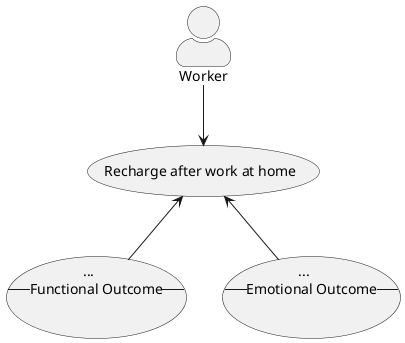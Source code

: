 @startuml
skinparam actorStyle awesome

actor Worker
usecase "Recharge after work at home" as JobStatement
usecase "...\n-- Functional Outcome --" as FunctionalOutcome
usecase "...\n-- Emotional Outcome --" as EmotionalOutcome


Worker --> JobStatement
FunctionalOutcome -u-> JobStatement
EmotionalOutcome -u-> JobStatement

@endumle
